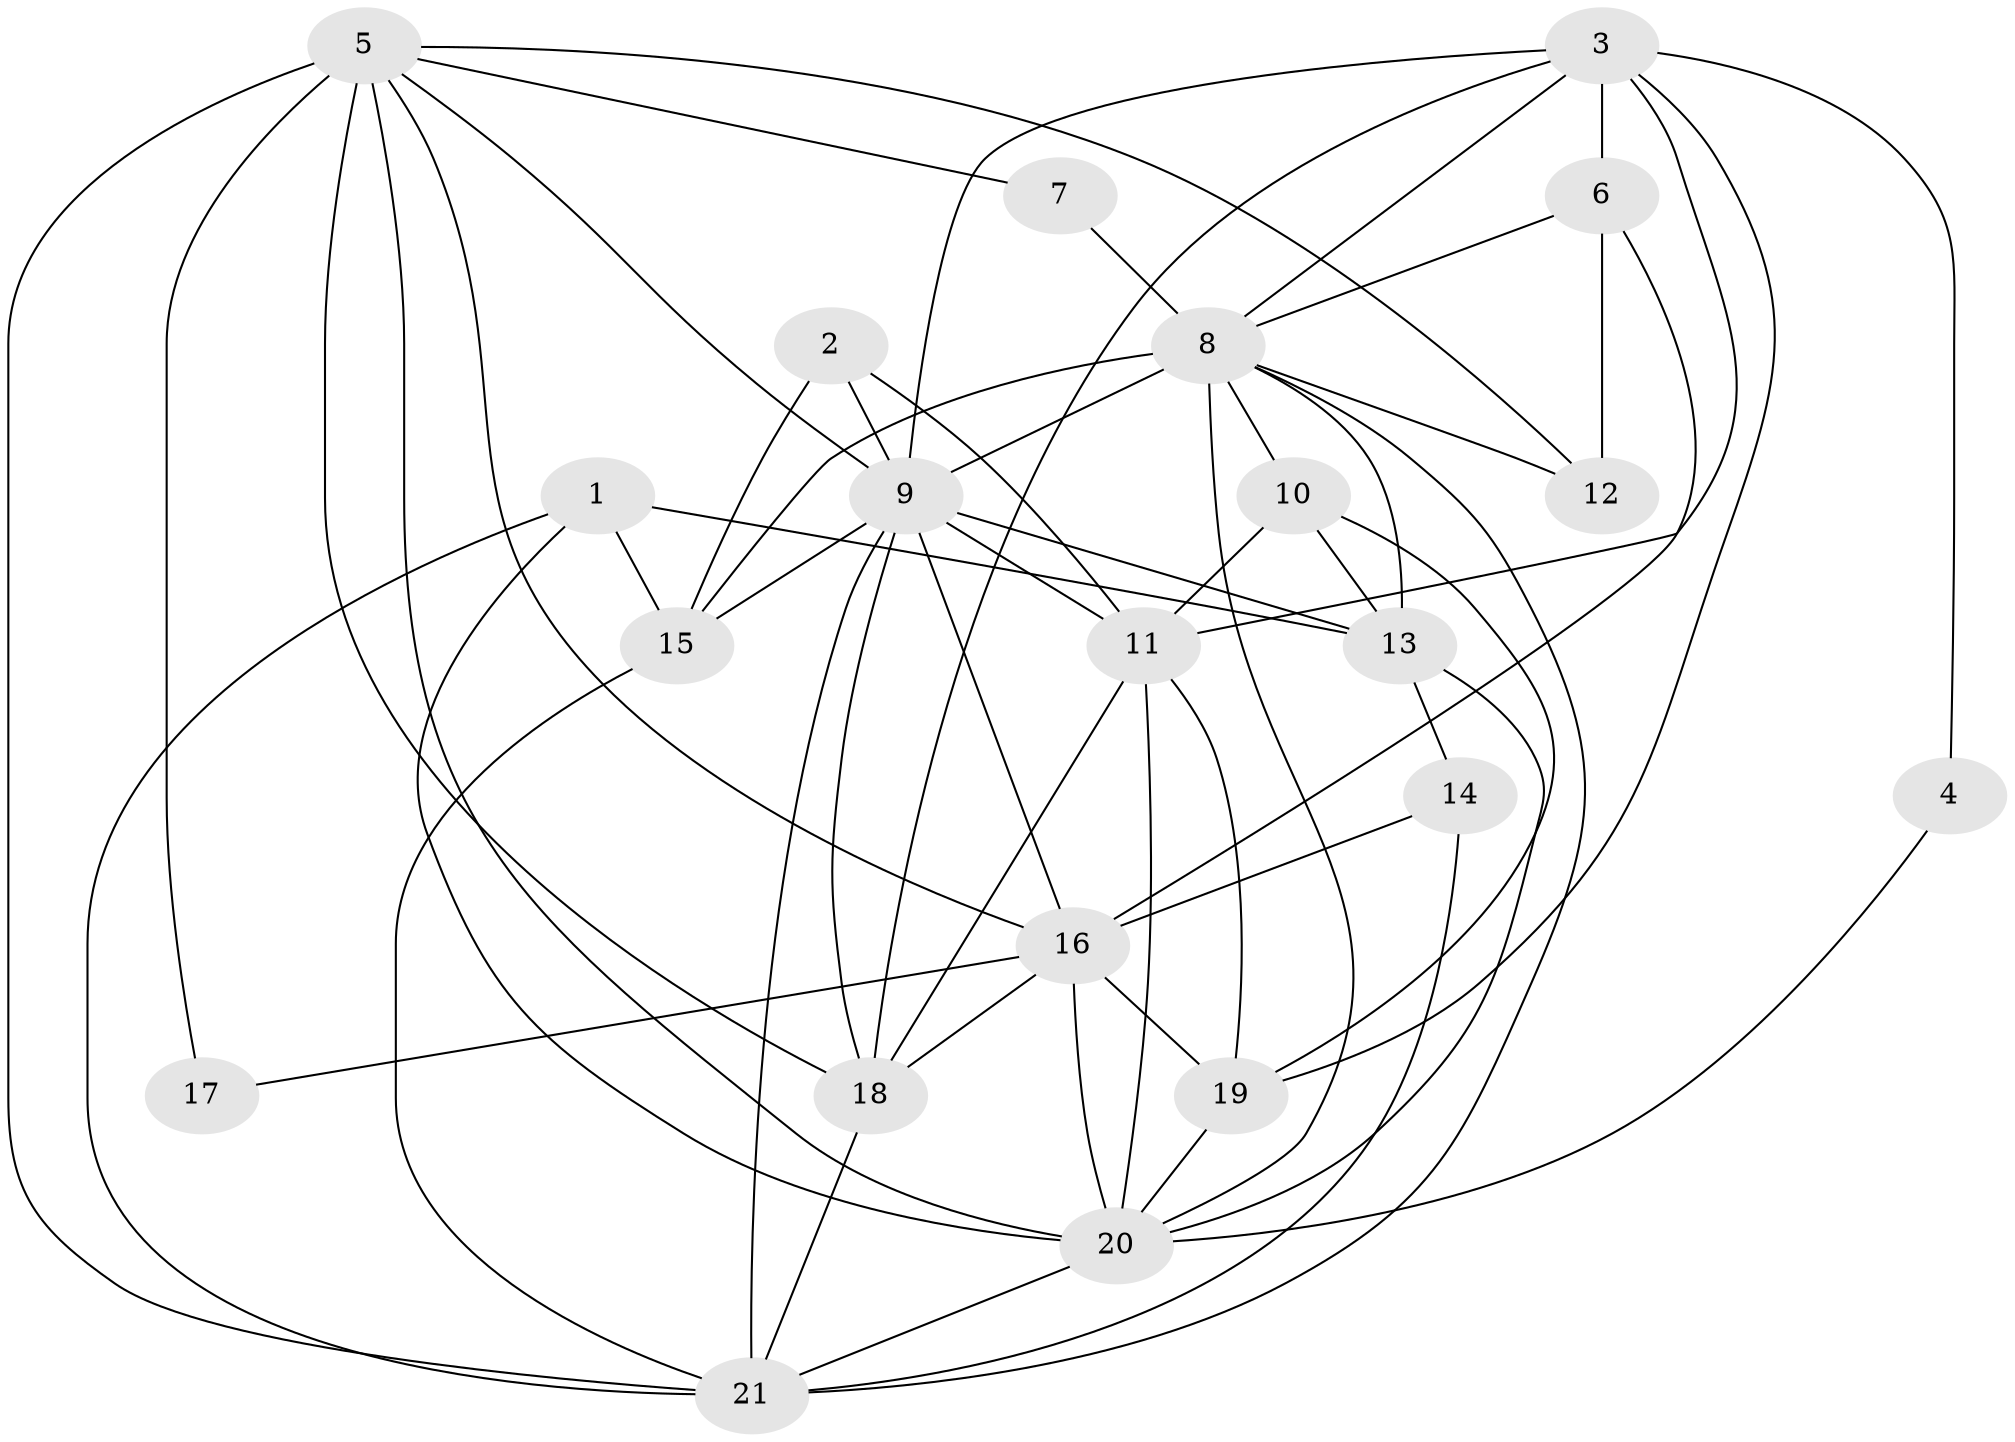 // original degree distribution, {6: 0.11538461538461539, 2: 0.17307692307692307, 4: 0.28846153846153844, 3: 0.21153846153846154, 7: 0.019230769230769232, 5: 0.17307692307692307, 9: 0.019230769230769232}
// Generated by graph-tools (version 1.1) at 2025/37/03/04/25 23:37:01]
// undirected, 21 vertices, 58 edges
graph export_dot {
  node [color=gray90,style=filled];
  1;
  2;
  3;
  4;
  5;
  6;
  7;
  8;
  9;
  10;
  11;
  12;
  13;
  14;
  15;
  16;
  17;
  18;
  19;
  20;
  21;
  1 -- 13 [weight=1.0];
  1 -- 15 [weight=1.0];
  1 -- 20 [weight=1.0];
  1 -- 21 [weight=1.0];
  2 -- 9 [weight=1.0];
  2 -- 11 [weight=2.0];
  2 -- 15 [weight=1.0];
  3 -- 4 [weight=1.0];
  3 -- 6 [weight=1.0];
  3 -- 8 [weight=1.0];
  3 -- 9 [weight=1.0];
  3 -- 11 [weight=1.0];
  3 -- 18 [weight=1.0];
  3 -- 19 [weight=1.0];
  4 -- 20 [weight=1.0];
  5 -- 7 [weight=1.0];
  5 -- 9 [weight=1.0];
  5 -- 12 [weight=1.0];
  5 -- 16 [weight=1.0];
  5 -- 17 [weight=2.0];
  5 -- 18 [weight=2.0];
  5 -- 20 [weight=1.0];
  5 -- 21 [weight=1.0];
  6 -- 8 [weight=1.0];
  6 -- 12 [weight=1.0];
  6 -- 16 [weight=1.0];
  7 -- 8 [weight=2.0];
  8 -- 9 [weight=2.0];
  8 -- 10 [weight=1.0];
  8 -- 12 [weight=1.0];
  8 -- 13 [weight=1.0];
  8 -- 15 [weight=1.0];
  8 -- 20 [weight=1.0];
  8 -- 21 [weight=1.0];
  9 -- 11 [weight=2.0];
  9 -- 13 [weight=1.0];
  9 -- 15 [weight=1.0];
  9 -- 16 [weight=1.0];
  9 -- 18 [weight=1.0];
  9 -- 21 [weight=1.0];
  10 -- 11 [weight=1.0];
  10 -- 13 [weight=1.0];
  10 -- 19 [weight=1.0];
  11 -- 18 [weight=2.0];
  11 -- 19 [weight=1.0];
  11 -- 20 [weight=1.0];
  13 -- 14 [weight=1.0];
  13 -- 20 [weight=1.0];
  14 -- 16 [weight=3.0];
  14 -- 21 [weight=1.0];
  15 -- 21 [weight=1.0];
  16 -- 17 [weight=1.0];
  16 -- 18 [weight=2.0];
  16 -- 19 [weight=2.0];
  16 -- 20 [weight=1.0];
  18 -- 21 [weight=1.0];
  19 -- 20 [weight=1.0];
  20 -- 21 [weight=1.0];
}

